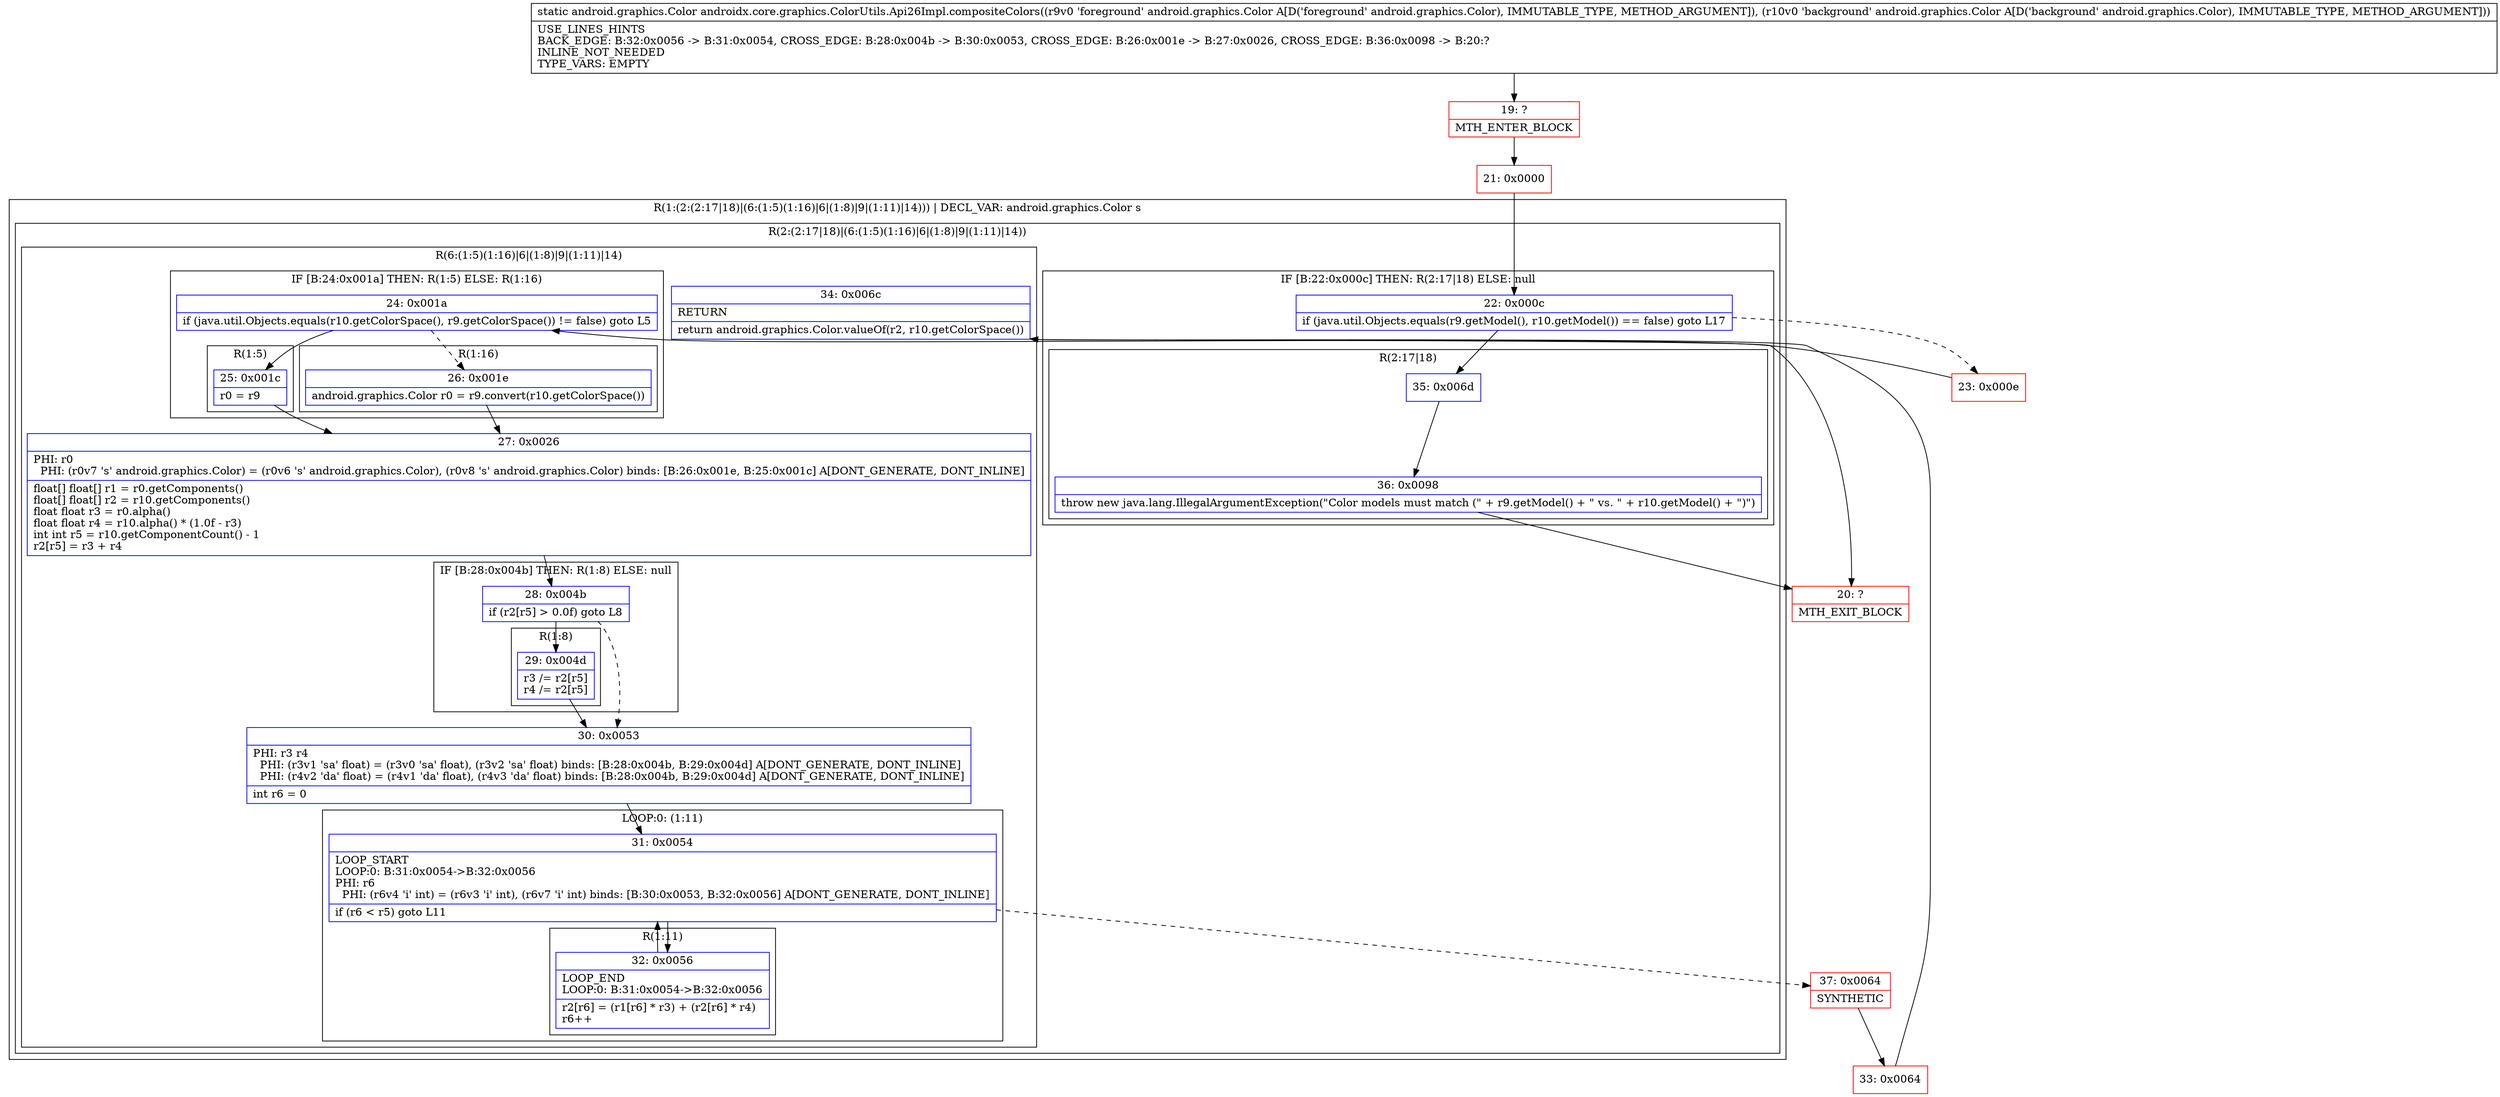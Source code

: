 digraph "CFG forandroidx.core.graphics.ColorUtils.Api26Impl.compositeColors(Landroid\/graphics\/Color;Landroid\/graphics\/Color;)Landroid\/graphics\/Color;" {
subgraph cluster_Region_1679865694 {
label = "R(1:(2:(2:17|18)|(6:(1:5)(1:16)|6|(1:8)|9|(1:11)|14))) | DECL_VAR: android.graphics.Color s\l";
node [shape=record,color=blue];
subgraph cluster_Region_1310382319 {
label = "R(2:(2:17|18)|(6:(1:5)(1:16)|6|(1:8)|9|(1:11)|14))";
node [shape=record,color=blue];
subgraph cluster_IfRegion_538705460 {
label = "IF [B:22:0x000c] THEN: R(2:17|18) ELSE: null";
node [shape=record,color=blue];
Node_22 [shape=record,label="{22\:\ 0x000c|if (java.util.Objects.equals(r9.getModel(), r10.getModel()) == false) goto L17\l}"];
subgraph cluster_Region_1421402144 {
label = "R(2:17|18)";
node [shape=record,color=blue];
Node_35 [shape=record,label="{35\:\ 0x006d}"];
Node_36 [shape=record,label="{36\:\ 0x0098|throw new java.lang.IllegalArgumentException(\"Color models must match (\" + r9.getModel() + \" vs. \" + r10.getModel() + \")\")\l}"];
}
}
subgraph cluster_Region_285559968 {
label = "R(6:(1:5)(1:16)|6|(1:8)|9|(1:11)|14)";
node [shape=record,color=blue];
subgraph cluster_IfRegion_893597614 {
label = "IF [B:24:0x001a] THEN: R(1:5) ELSE: R(1:16)";
node [shape=record,color=blue];
Node_24 [shape=record,label="{24\:\ 0x001a|if (java.util.Objects.equals(r10.getColorSpace(), r9.getColorSpace()) != false) goto L5\l}"];
subgraph cluster_Region_1507873458 {
label = "R(1:5)";
node [shape=record,color=blue];
Node_25 [shape=record,label="{25\:\ 0x001c|r0 = r9\l}"];
}
subgraph cluster_Region_858675482 {
label = "R(1:16)";
node [shape=record,color=blue];
Node_26 [shape=record,label="{26\:\ 0x001e|android.graphics.Color r0 = r9.convert(r10.getColorSpace())\l}"];
}
}
Node_27 [shape=record,label="{27\:\ 0x0026|PHI: r0 \l  PHI: (r0v7 's' android.graphics.Color) = (r0v6 's' android.graphics.Color), (r0v8 's' android.graphics.Color) binds: [B:26:0x001e, B:25:0x001c] A[DONT_GENERATE, DONT_INLINE]\l|float[] float[] r1 = r0.getComponents()\lfloat[] float[] r2 = r10.getComponents()\lfloat float r3 = r0.alpha()\lfloat float r4 = r10.alpha() * (1.0f \- r3)\lint int r5 = r10.getComponentCount() \- 1\lr2[r5] = r3 + r4\l}"];
subgraph cluster_IfRegion_319804853 {
label = "IF [B:28:0x004b] THEN: R(1:8) ELSE: null";
node [shape=record,color=blue];
Node_28 [shape=record,label="{28\:\ 0x004b|if (r2[r5] \> 0.0f) goto L8\l}"];
subgraph cluster_Region_1218539684 {
label = "R(1:8)";
node [shape=record,color=blue];
Node_29 [shape=record,label="{29\:\ 0x004d|r3 \/= r2[r5]\lr4 \/= r2[r5]\l}"];
}
}
Node_30 [shape=record,label="{30\:\ 0x0053|PHI: r3 r4 \l  PHI: (r3v1 'sa' float) = (r3v0 'sa' float), (r3v2 'sa' float) binds: [B:28:0x004b, B:29:0x004d] A[DONT_GENERATE, DONT_INLINE]\l  PHI: (r4v2 'da' float) = (r4v1 'da' float), (r4v3 'da' float) binds: [B:28:0x004b, B:29:0x004d] A[DONT_GENERATE, DONT_INLINE]\l|int r6 = 0\l}"];
subgraph cluster_LoopRegion_1945785692 {
label = "LOOP:0: (1:11)";
node [shape=record,color=blue];
Node_31 [shape=record,label="{31\:\ 0x0054|LOOP_START\lLOOP:0: B:31:0x0054\-\>B:32:0x0056\lPHI: r6 \l  PHI: (r6v4 'i' int) = (r6v3 'i' int), (r6v7 'i' int) binds: [B:30:0x0053, B:32:0x0056] A[DONT_GENERATE, DONT_INLINE]\l|if (r6 \< r5) goto L11\l}"];
subgraph cluster_Region_1378398307 {
label = "R(1:11)";
node [shape=record,color=blue];
Node_32 [shape=record,label="{32\:\ 0x0056|LOOP_END\lLOOP:0: B:31:0x0054\-\>B:32:0x0056\l|r2[r6] = (r1[r6] * r3) + (r2[r6] * r4)\lr6++\l}"];
}
}
Node_34 [shape=record,label="{34\:\ 0x006c|RETURN\l|return android.graphics.Color.valueOf(r2, r10.getColorSpace())\l}"];
}
}
}
Node_19 [shape=record,color=red,label="{19\:\ ?|MTH_ENTER_BLOCK\l}"];
Node_21 [shape=record,color=red,label="{21\:\ 0x0000}"];
Node_23 [shape=record,color=red,label="{23\:\ 0x000e}"];
Node_37 [shape=record,color=red,label="{37\:\ 0x0064|SYNTHETIC\l}"];
Node_33 [shape=record,color=red,label="{33\:\ 0x0064}"];
Node_20 [shape=record,color=red,label="{20\:\ ?|MTH_EXIT_BLOCK\l}"];
MethodNode[shape=record,label="{static android.graphics.Color androidx.core.graphics.ColorUtils.Api26Impl.compositeColors((r9v0 'foreground' android.graphics.Color A[D('foreground' android.graphics.Color), IMMUTABLE_TYPE, METHOD_ARGUMENT]), (r10v0 'background' android.graphics.Color A[D('background' android.graphics.Color), IMMUTABLE_TYPE, METHOD_ARGUMENT]))  | USE_LINES_HINTS\lBACK_EDGE: B:32:0x0056 \-\> B:31:0x0054, CROSS_EDGE: B:28:0x004b \-\> B:30:0x0053, CROSS_EDGE: B:26:0x001e \-\> B:27:0x0026, CROSS_EDGE: B:36:0x0098 \-\> B:20:?\lINLINE_NOT_NEEDED\lTYPE_VARS: EMPTY\l}"];
MethodNode -> Node_19;Node_22 -> Node_23[style=dashed];
Node_22 -> Node_35;
Node_35 -> Node_36;
Node_36 -> Node_20;
Node_24 -> Node_25;
Node_24 -> Node_26[style=dashed];
Node_25 -> Node_27;
Node_26 -> Node_27;
Node_27 -> Node_28;
Node_28 -> Node_29;
Node_28 -> Node_30[style=dashed];
Node_29 -> Node_30;
Node_30 -> Node_31;
Node_31 -> Node_32;
Node_31 -> Node_37[style=dashed];
Node_32 -> Node_31;
Node_34 -> Node_20;
Node_19 -> Node_21;
Node_21 -> Node_22;
Node_23 -> Node_24;
Node_37 -> Node_33;
Node_33 -> Node_34;
}


